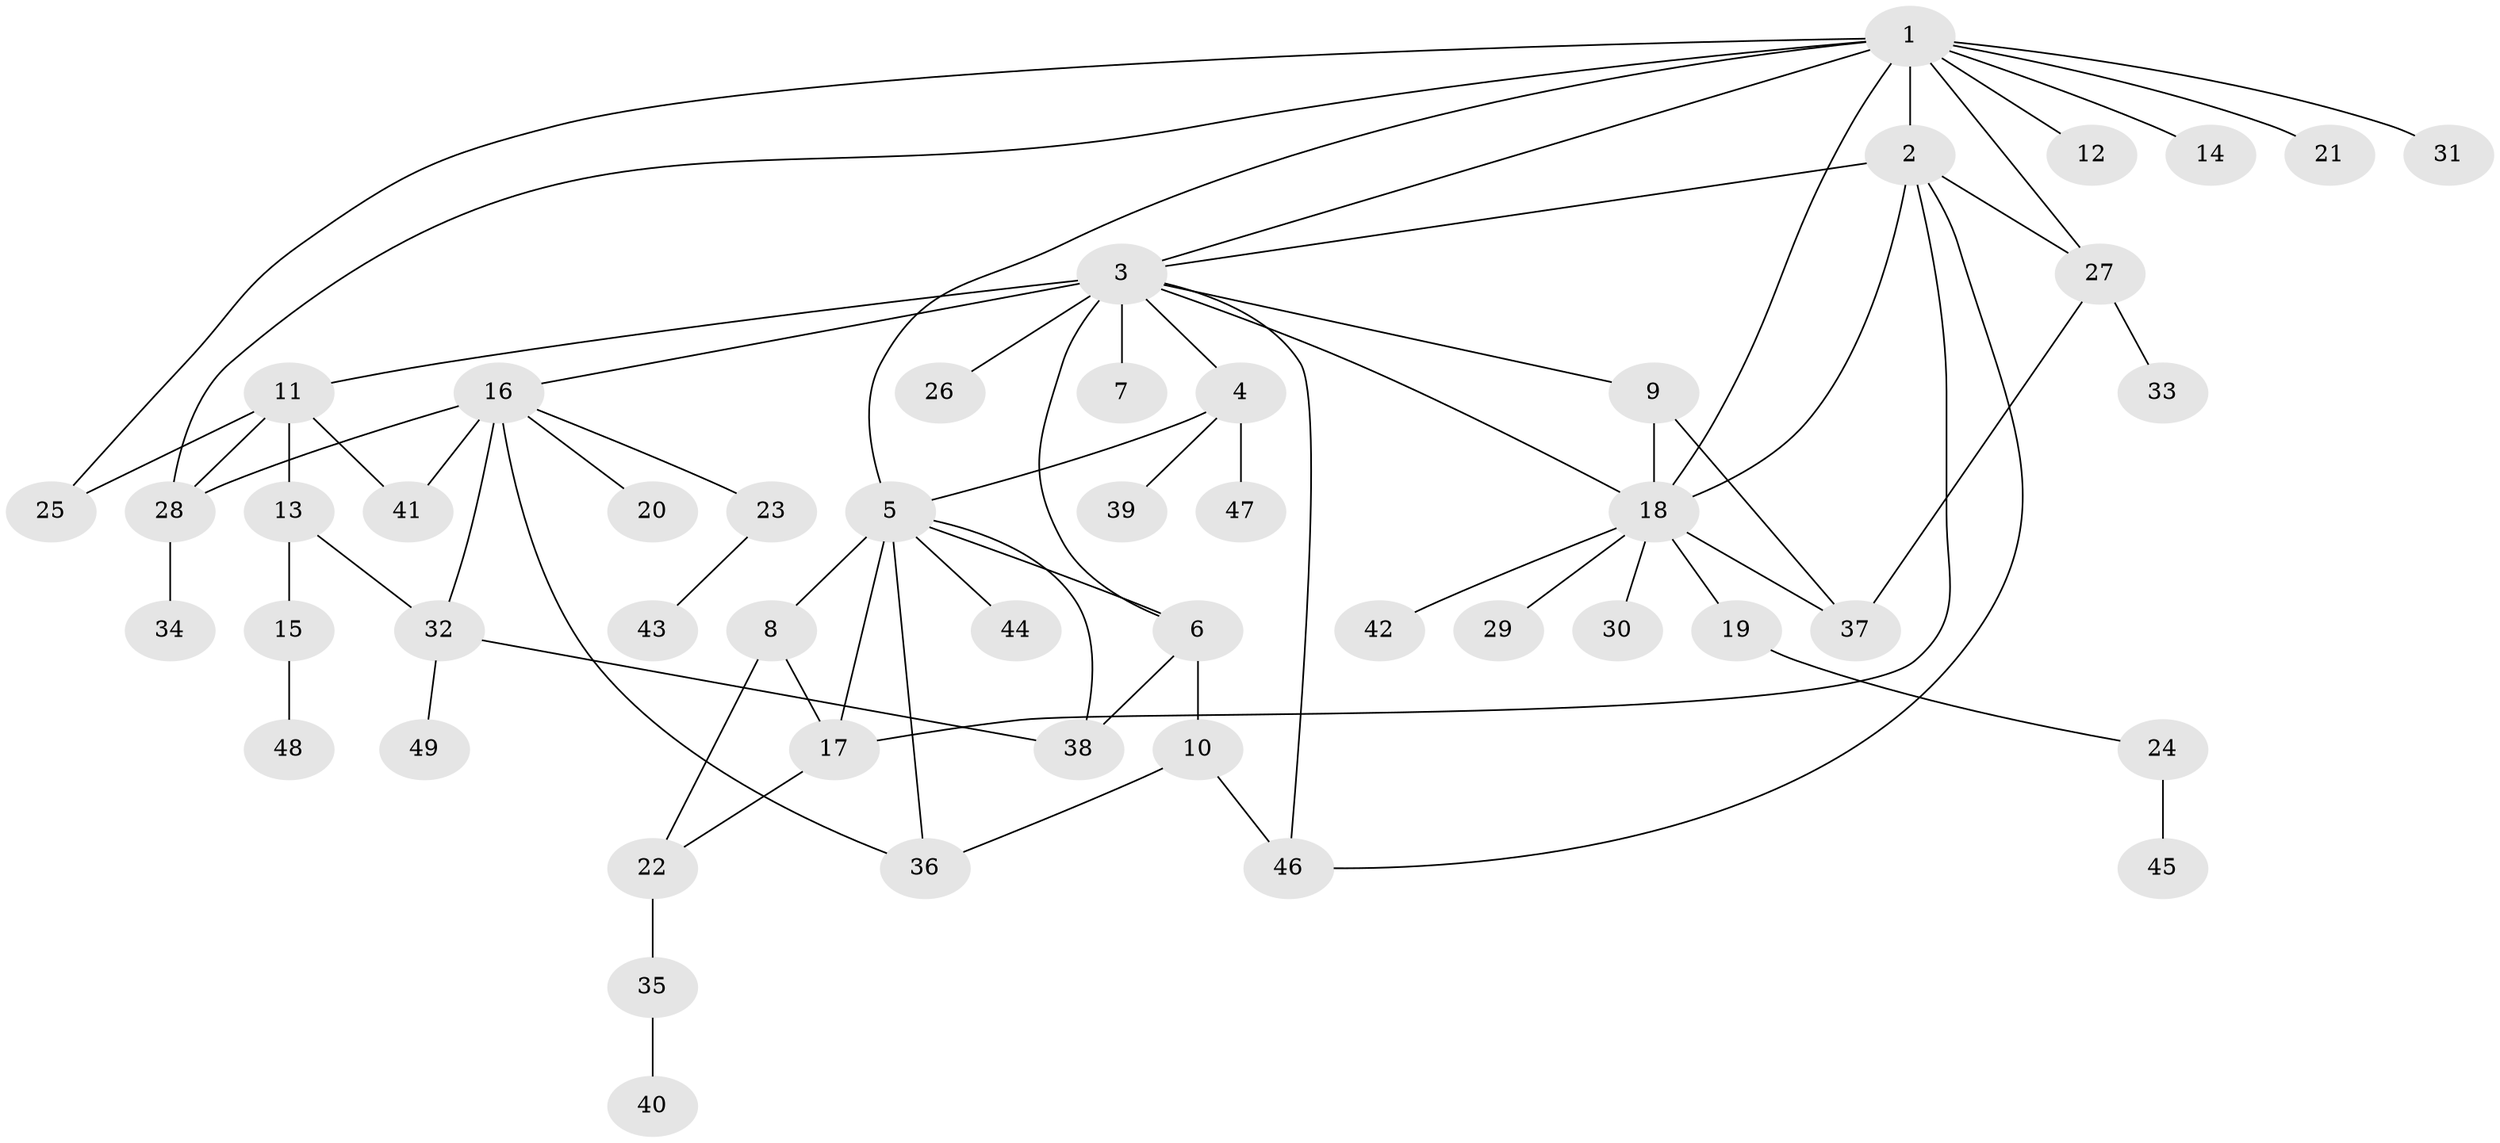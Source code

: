 // original degree distribution, {14: 0.010309278350515464, 11: 0.020618556701030927, 16: 0.010309278350515464, 5: 0.030927835051546393, 18: 0.010309278350515464, 1: 0.5463917525773195, 3: 0.12371134020618557, 2: 0.17525773195876287, 6: 0.020618556701030927, 4: 0.041237113402061855, 10: 0.010309278350515464}
// Generated by graph-tools (version 1.1) at 2025/35/03/09/25 02:35:27]
// undirected, 49 vertices, 71 edges
graph export_dot {
graph [start="1"]
  node [color=gray90,style=filled];
  1;
  2;
  3;
  4;
  5;
  6;
  7;
  8;
  9;
  10;
  11;
  12;
  13;
  14;
  15;
  16;
  17;
  18;
  19;
  20;
  21;
  22;
  23;
  24;
  25;
  26;
  27;
  28;
  29;
  30;
  31;
  32;
  33;
  34;
  35;
  36;
  37;
  38;
  39;
  40;
  41;
  42;
  43;
  44;
  45;
  46;
  47;
  48;
  49;
  1 -- 2 [weight=1.0];
  1 -- 3 [weight=1.0];
  1 -- 5 [weight=1.0];
  1 -- 12 [weight=1.0];
  1 -- 14 [weight=1.0];
  1 -- 18 [weight=1.0];
  1 -- 21 [weight=1.0];
  1 -- 25 [weight=1.0];
  1 -- 27 [weight=1.0];
  1 -- 28 [weight=1.0];
  1 -- 31 [weight=1.0];
  2 -- 3 [weight=1.0];
  2 -- 17 [weight=4.0];
  2 -- 18 [weight=1.0];
  2 -- 27 [weight=1.0];
  2 -- 46 [weight=1.0];
  3 -- 4 [weight=1.0];
  3 -- 6 [weight=1.0];
  3 -- 7 [weight=4.0];
  3 -- 9 [weight=1.0];
  3 -- 11 [weight=1.0];
  3 -- 16 [weight=1.0];
  3 -- 18 [weight=1.0];
  3 -- 26 [weight=1.0];
  3 -- 46 [weight=1.0];
  4 -- 5 [weight=1.0];
  4 -- 39 [weight=1.0];
  4 -- 47 [weight=1.0];
  5 -- 6 [weight=1.0];
  5 -- 8 [weight=9.0];
  5 -- 17 [weight=1.0];
  5 -- 36 [weight=1.0];
  5 -- 38 [weight=1.0];
  5 -- 44 [weight=1.0];
  6 -- 10 [weight=1.0];
  6 -- 38 [weight=1.0];
  8 -- 17 [weight=1.0];
  8 -- 22 [weight=1.0];
  9 -- 18 [weight=1.0];
  9 -- 37 [weight=1.0];
  10 -- 36 [weight=1.0];
  10 -- 46 [weight=1.0];
  11 -- 13 [weight=1.0];
  11 -- 25 [weight=1.0];
  11 -- 28 [weight=1.0];
  11 -- 41 [weight=1.0];
  13 -- 15 [weight=1.0];
  13 -- 32 [weight=1.0];
  15 -- 48 [weight=1.0];
  16 -- 20 [weight=1.0];
  16 -- 23 [weight=1.0];
  16 -- 28 [weight=3.0];
  16 -- 32 [weight=1.0];
  16 -- 36 [weight=1.0];
  16 -- 41 [weight=1.0];
  17 -- 22 [weight=1.0];
  18 -- 19 [weight=1.0];
  18 -- 29 [weight=1.0];
  18 -- 30 [weight=1.0];
  18 -- 37 [weight=1.0];
  18 -- 42 [weight=1.0];
  19 -- 24 [weight=1.0];
  22 -- 35 [weight=1.0];
  23 -- 43 [weight=1.0];
  24 -- 45 [weight=1.0];
  27 -- 33 [weight=2.0];
  27 -- 37 [weight=1.0];
  28 -- 34 [weight=1.0];
  32 -- 38 [weight=1.0];
  32 -- 49 [weight=1.0];
  35 -- 40 [weight=1.0];
}
